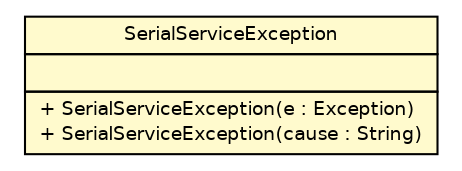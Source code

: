 #!/usr/local/bin/dot
#
# Class diagram 
# Generated by UMLGraph version R5_6-24-gf6e263 (http://www.umlgraph.org/)
#

digraph G {
	edge [fontname="Helvetica",fontsize=10,labelfontname="Helvetica",labelfontsize=10];
	node [fontname="Helvetica",fontsize=10,shape=plaintext];
	nodesep=0.25;
	ranksep=0.5;
	// ev3dev.sensors.SerialServiceException
	c1485 [label=<<table title="ev3dev.sensors.SerialServiceException" border="0" cellborder="1" cellspacing="0" cellpadding="2" port="p" bgcolor="lemonChiffon" href="./SerialServiceException.html">
		<tr><td><table border="0" cellspacing="0" cellpadding="1">
<tr><td align="center" balign="center"> SerialServiceException </td></tr>
		</table></td></tr>
		<tr><td><table border="0" cellspacing="0" cellpadding="1">
<tr><td align="left" balign="left">  </td></tr>
		</table></td></tr>
		<tr><td><table border="0" cellspacing="0" cellpadding="1">
<tr><td align="left" balign="left"> + SerialServiceException(e : Exception) </td></tr>
<tr><td align="left" balign="left"> + SerialServiceException(cause : String) </td></tr>
		</table></td></tr>
		</table>>, URL="./SerialServiceException.html", fontname="Helvetica", fontcolor="black", fontsize=9.0];
}

